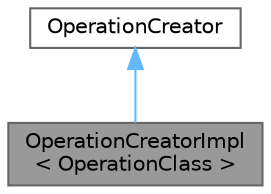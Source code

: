 digraph "OperationCreatorImpl&lt; OperationClass &gt;"
{
 // LATEX_PDF_SIZE
  bgcolor="transparent";
  edge [fontname=Helvetica,fontsize=10,labelfontname=Helvetica,labelfontsize=10];
  node [fontname=Helvetica,fontsize=10,shape=box,height=0.2,width=0.4];
  Node1 [id="Node000001",label="OperationCreatorImpl\l\< OperationClass \>",height=0.2,width=0.4,color="gray40", fillcolor="grey60", style="filled", fontcolor="black",tooltip="Implementation of the operation creator to be used as composition in an Operator class."];
  Node2 -> Node1 [id="edge1_Node000001_Node000002",dir="back",color="steelblue1",style="solid",tooltip=" "];
  Node2 [id="Node000002",label="OperationCreator",height=0.2,width=0.4,color="gray40", fillcolor="white", style="filled",URL="$classmexplus_1_1_operation_creator.html",tooltip="Base class for operation creators."];
}
